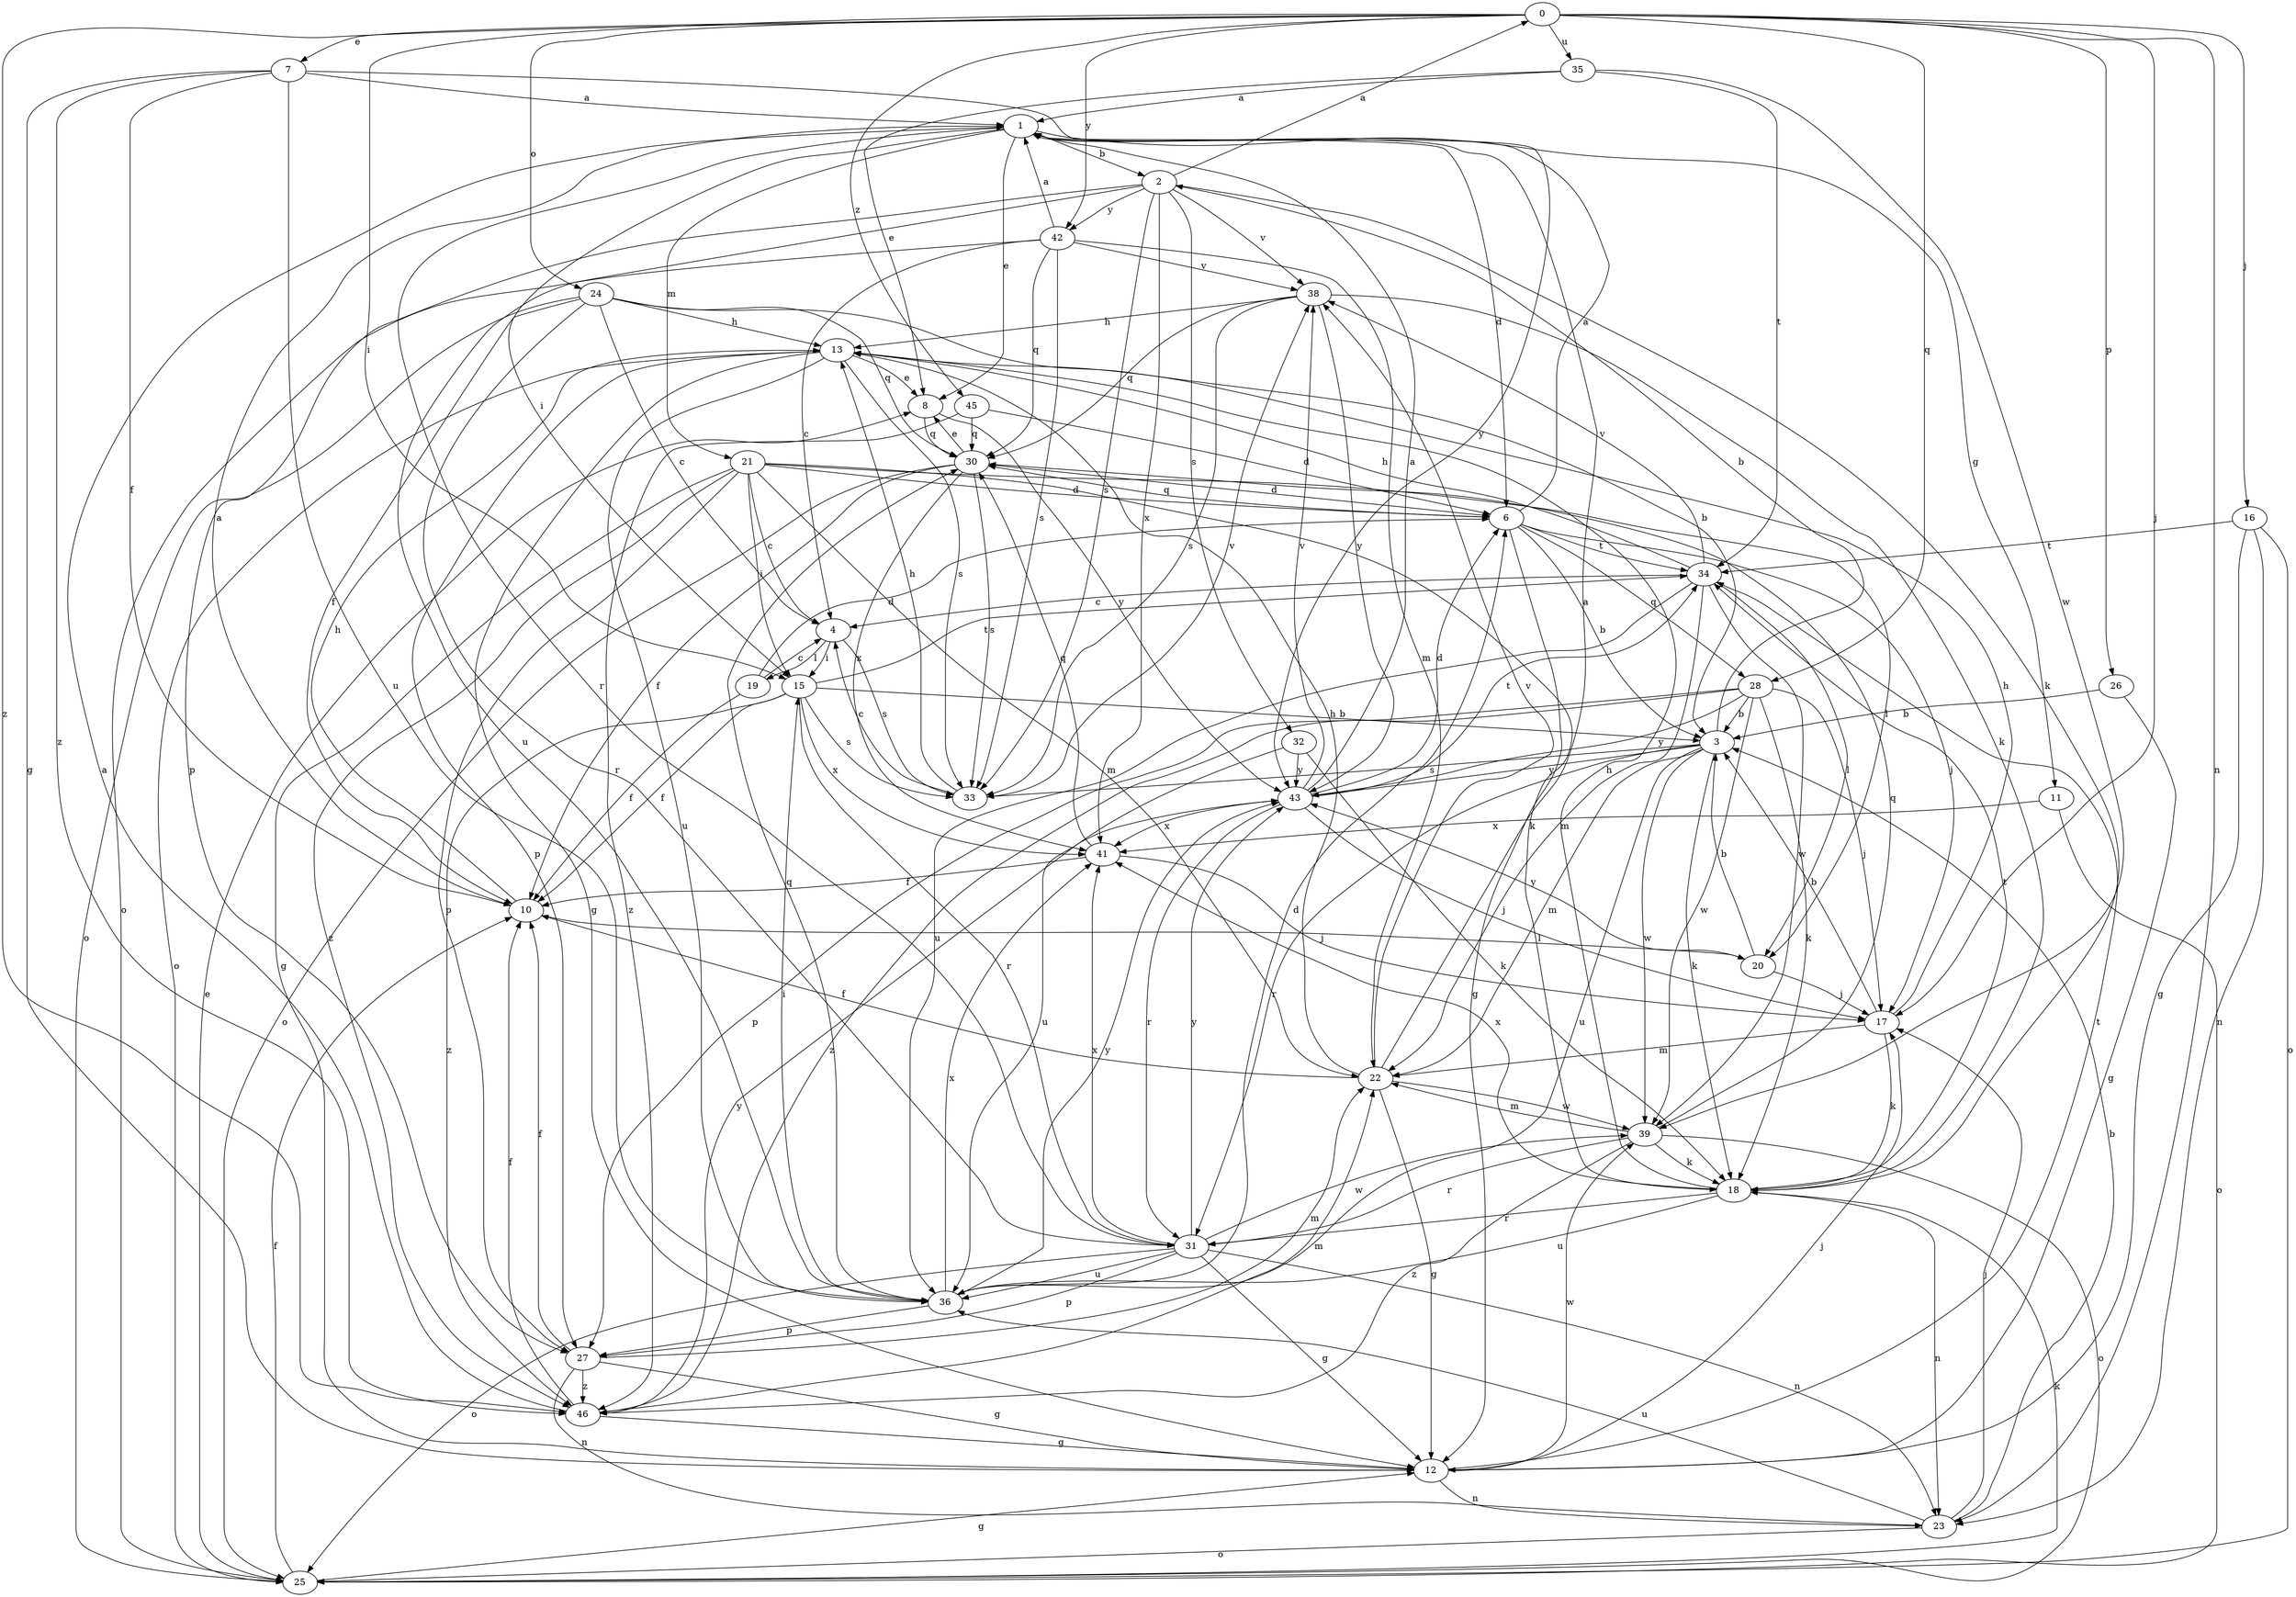 strict digraph  {
0;
1;
2;
3;
4;
6;
7;
8;
10;
11;
12;
13;
15;
16;
17;
18;
19;
20;
21;
22;
23;
24;
25;
26;
27;
28;
30;
31;
32;
33;
34;
35;
36;
38;
39;
41;
42;
43;
45;
46;
0 -> 7  [label=e];
0 -> 15  [label=i];
0 -> 16  [label=j];
0 -> 17  [label=j];
0 -> 23  [label=n];
0 -> 24  [label=o];
0 -> 26  [label=p];
0 -> 28  [label=q];
0 -> 35  [label=u];
0 -> 42  [label=y];
0 -> 45  [label=z];
0 -> 46  [label=z];
1 -> 2  [label=b];
1 -> 6  [label=d];
1 -> 8  [label=e];
1 -> 11  [label=g];
1 -> 15  [label=i];
1 -> 21  [label=m];
1 -> 31  [label=r];
2 -> 0  [label=a];
2 -> 18  [label=k];
2 -> 27  [label=p];
2 -> 32  [label=s];
2 -> 33  [label=s];
2 -> 36  [label=u];
2 -> 38  [label=v];
2 -> 41  [label=x];
2 -> 42  [label=y];
3 -> 2  [label=b];
3 -> 18  [label=k];
3 -> 22  [label=m];
3 -> 31  [label=r];
3 -> 33  [label=s];
3 -> 36  [label=u];
3 -> 39  [label=w];
3 -> 43  [label=y];
4 -> 15  [label=i];
4 -> 19  [label=l];
4 -> 33  [label=s];
6 -> 1  [label=a];
6 -> 3  [label=b];
6 -> 12  [label=g];
6 -> 17  [label=j];
6 -> 28  [label=q];
6 -> 30  [label=q];
6 -> 34  [label=t];
7 -> 1  [label=a];
7 -> 10  [label=f];
7 -> 12  [label=g];
7 -> 36  [label=u];
7 -> 43  [label=y];
7 -> 46  [label=z];
8 -> 30  [label=q];
8 -> 43  [label=y];
10 -> 1  [label=a];
10 -> 13  [label=h];
10 -> 20  [label=l];
11 -> 25  [label=o];
11 -> 41  [label=x];
12 -> 17  [label=j];
12 -> 23  [label=n];
12 -> 34  [label=t];
12 -> 39  [label=w];
13 -> 8  [label=e];
13 -> 12  [label=g];
13 -> 25  [label=o];
13 -> 27  [label=p];
13 -> 33  [label=s];
13 -> 36  [label=u];
15 -> 3  [label=b];
15 -> 10  [label=f];
15 -> 31  [label=r];
15 -> 33  [label=s];
15 -> 34  [label=t];
15 -> 41  [label=x];
15 -> 46  [label=z];
16 -> 12  [label=g];
16 -> 23  [label=n];
16 -> 25  [label=o];
16 -> 34  [label=t];
17 -> 3  [label=b];
17 -> 13  [label=h];
17 -> 18  [label=k];
17 -> 22  [label=m];
18 -> 13  [label=h];
18 -> 23  [label=n];
18 -> 31  [label=r];
18 -> 34  [label=t];
18 -> 36  [label=u];
18 -> 41  [label=x];
19 -> 4  [label=c];
19 -> 6  [label=d];
19 -> 10  [label=f];
20 -> 3  [label=b];
20 -> 17  [label=j];
20 -> 43  [label=y];
21 -> 4  [label=c];
21 -> 6  [label=d];
21 -> 12  [label=g];
21 -> 15  [label=i];
21 -> 18  [label=k];
21 -> 20  [label=l];
21 -> 22  [label=m];
21 -> 27  [label=p];
21 -> 46  [label=z];
22 -> 1  [label=a];
22 -> 10  [label=f];
22 -> 12  [label=g];
22 -> 13  [label=h];
22 -> 38  [label=v];
22 -> 39  [label=w];
23 -> 3  [label=b];
23 -> 17  [label=j];
23 -> 25  [label=o];
23 -> 36  [label=u];
24 -> 3  [label=b];
24 -> 4  [label=c];
24 -> 10  [label=f];
24 -> 13  [label=h];
24 -> 25  [label=o];
24 -> 30  [label=q];
24 -> 31  [label=r];
25 -> 8  [label=e];
25 -> 10  [label=f];
25 -> 12  [label=g];
25 -> 18  [label=k];
26 -> 3  [label=b];
26 -> 12  [label=g];
27 -> 10  [label=f];
27 -> 12  [label=g];
27 -> 22  [label=m];
27 -> 23  [label=n];
27 -> 46  [label=z];
28 -> 3  [label=b];
28 -> 17  [label=j];
28 -> 18  [label=k];
28 -> 27  [label=p];
28 -> 39  [label=w];
28 -> 43  [label=y];
28 -> 46  [label=z];
30 -> 6  [label=d];
30 -> 8  [label=e];
30 -> 10  [label=f];
30 -> 25  [label=o];
30 -> 33  [label=s];
30 -> 41  [label=x];
31 -> 12  [label=g];
31 -> 23  [label=n];
31 -> 25  [label=o];
31 -> 27  [label=p];
31 -> 36  [label=u];
31 -> 39  [label=w];
31 -> 41  [label=x];
31 -> 43  [label=y];
32 -> 18  [label=k];
32 -> 36  [label=u];
32 -> 43  [label=y];
33 -> 4  [label=c];
33 -> 13  [label=h];
33 -> 38  [label=v];
34 -> 4  [label=c];
34 -> 13  [label=h];
34 -> 20  [label=l];
34 -> 22  [label=m];
34 -> 36  [label=u];
34 -> 38  [label=v];
34 -> 39  [label=w];
35 -> 1  [label=a];
35 -> 8  [label=e];
35 -> 34  [label=t];
35 -> 39  [label=w];
36 -> 6  [label=d];
36 -> 15  [label=i];
36 -> 27  [label=p];
36 -> 30  [label=q];
36 -> 41  [label=x];
36 -> 43  [label=y];
38 -> 13  [label=h];
38 -> 18  [label=k];
38 -> 30  [label=q];
38 -> 33  [label=s];
38 -> 43  [label=y];
39 -> 18  [label=k];
39 -> 22  [label=m];
39 -> 25  [label=o];
39 -> 30  [label=q];
39 -> 31  [label=r];
39 -> 46  [label=z];
41 -> 10  [label=f];
41 -> 17  [label=j];
41 -> 30  [label=q];
42 -> 1  [label=a];
42 -> 4  [label=c];
42 -> 22  [label=m];
42 -> 25  [label=o];
42 -> 30  [label=q];
42 -> 33  [label=s];
42 -> 38  [label=v];
43 -> 1  [label=a];
43 -> 6  [label=d];
43 -> 17  [label=j];
43 -> 31  [label=r];
43 -> 34  [label=t];
43 -> 38  [label=v];
43 -> 41  [label=x];
45 -> 6  [label=d];
45 -> 30  [label=q];
45 -> 46  [label=z];
46 -> 1  [label=a];
46 -> 10  [label=f];
46 -> 12  [label=g];
46 -> 22  [label=m];
46 -> 43  [label=y];
}
